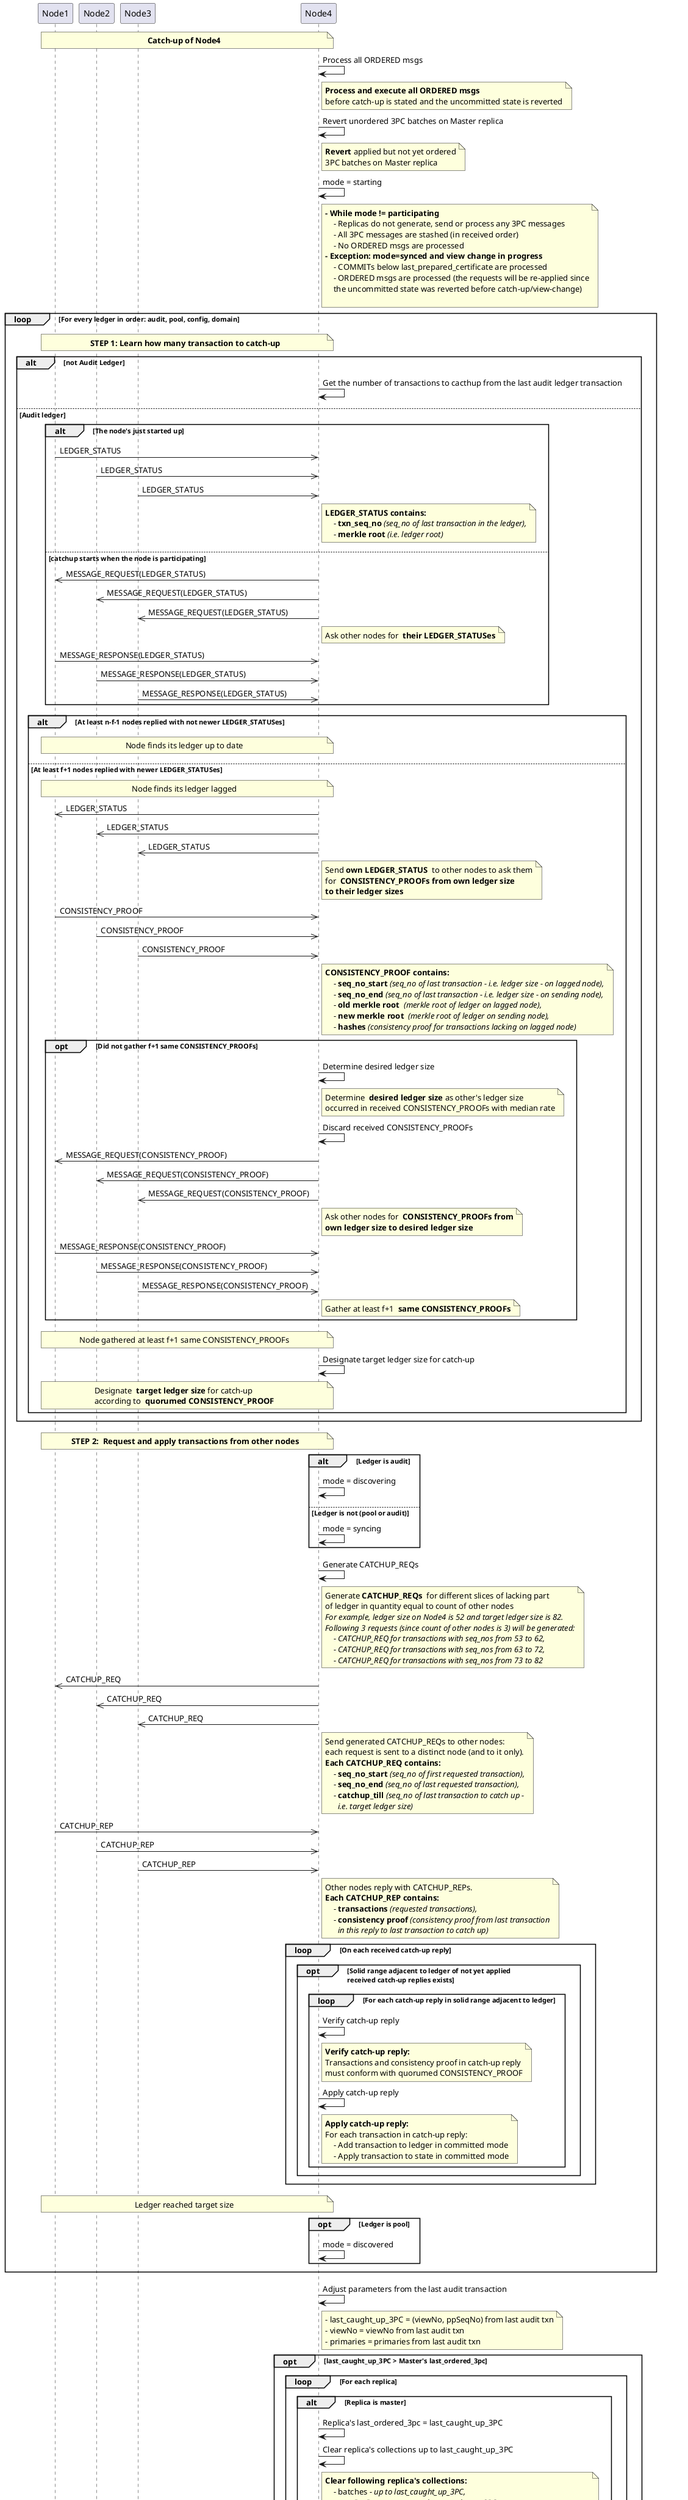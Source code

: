 @startuml
!pragma teoz true
hide footbox

participant Node1
participant Node2
participant Node3
participant Node4

note over Node1, Node4
    <b>Catch-up of Node4
end note

Node4 -> Node4: Process all ORDERED msgs
note right Node4
    <b>Process and execute all ORDERED msgs
    before catch-up is stated and the uncommitted state is reverted
end note

Node4 -> Node4: Revert unordered 3PC batches on Master replica
note right Node4
    <b>Revert</b> applied but not yet ordered
    3PC batches on Master replica
end note

Node4 -> Node4: mode = starting
note right Node4
    <b>- While mode != participating
        - Replicas do not generate, send or process any 3PC messages
        - All 3PC messages are stashed (in received order)
        - No ORDERED msgs are processed
    <b>- Exception: mode=synced and view change in progress
        - COMMITs below last_prepared_certificate are processed
        - ORDERED msgs are processed (the requests will be re-applied since
        the uncommitted state was reverted before catch-up/view-change)

end note

loop For every ledger in order: audit, pool, config, domain


note over Node1, Node4
    <b> STEP 1: Learn how many transaction to catch-up
end note

    alt not Audit Ledger
        Node4 -> Node4: Get the number of transactions to cacthup from the last audit ledger transaction
    else Audit ledger
        alt The node's just started up
            Node1 ->> Node4: LEDGER_STATUS
            Node2 ->> Node4: LEDGER_STATUS
            Node3 ->> Node4: LEDGER_STATUS
            note right Node4
                <b>LEDGER_STATUS contains:
                    - <b>txn_seq_no</b> <i>(seq_no of last transaction in the ledger),
                    - <b>merkle root</b> <i>(i.e. ledger root)
            end note

        else catchup starts when the node is participating
            Node4 ->> Node1: MESSAGE_REQUEST(LEDGER_STATUS)
            Node4 ->> Node2: MESSAGE_REQUEST(LEDGER_STATUS)
            Node4 ->> Node3: MESSAGE_REQUEST(LEDGER_STATUS)
            note right Node4
                Ask other nodes for  <b>their LEDGER_STATUSes</b>
            end note

            Node1 ->> Node4: MESSAGE_RESPONSE(LEDGER_STATUS)
            Node2 ->> Node4: MESSAGE_RESPONSE(LEDGER_STATUS)
            Node3 ->> Node4: MESSAGE_RESPONSE(LEDGER_STATUS)
         end alt

        alt At least n-f-1 nodes replied with not newer LEDGER_STATUSes

            note over Node1, Node4
                Node finds its ledger up to date
            end note


        else At least f+1 nodes replied with newer LEDGER_STATUSes

            note over Node1, Node4
                Node finds its ledger lagged
            end note

            Node4 ->> Node1: LEDGER_STATUS
            Node4 ->> Node2: LEDGER_STATUS
            Node4 ->> Node3: LEDGER_STATUS
            note right Node4
                Send <b>own LEDGER_STATUS</b>  to other nodes to ask them
                for  <b>CONSISTENCY_PROOFs from own ledger size
                <b>to their ledger sizes
            end note

            Node1 ->> Node4: CONSISTENCY_PROOF
            Node2 ->> Node4: CONSISTENCY_PROOF
            Node3 ->> Node4: CONSISTENCY_PROOF
            note right Node4
                <b>CONSISTENCY_PROOF contains:
                    - <b>seq_no_start</b> <i>(seq_no of last transaction - i.e. ledger size - on lagged node),
                    - <b>seq_no_end</b> <i>(seq_no of last transaction - i.e. ledger size - on sending node),
                    - <b>old merkle root</b>  <i>(merkle root of ledger on lagged node),
                    - <b>new merkle root</b>  <i>(merkle root of ledger on sending node),
                    - <b>hashes</b> <i>(consistency proof for transactions lacking on lagged node)
            end note

            opt Did not gather f+1 same CONSISTENCY_PROOFs

                Node4 -> Node4: Determine desired ledger size
                note right Node4
                    Determine  <b>desired ledger size</b> as other's ledger size
                    occurred in received CONSISTENCY_PROOFs with median rate
                end note

                Node4 -> Node4: Discard received CONSISTENCY_PROOFs

                Node4 ->> Node1: MESSAGE_REQUEST(CONSISTENCY_PROOF)
                Node4 ->> Node2: MESSAGE_REQUEST(CONSISTENCY_PROOF)
                Node4 ->> Node3: MESSAGE_REQUEST(CONSISTENCY_PROOF)
                note right Node4
                    Ask other nodes for  <b>CONSISTENCY_PROOFs from
                    <b>own ledger size to desired ledger size
                end note

                Node1 ->> Node4: MESSAGE_RESPONSE(CONSISTENCY_PROOF)
                Node2 ->> Node4: MESSAGE_RESPONSE(CONSISTENCY_PROOF)
                Node3 ->> Node4: MESSAGE_RESPONSE(CONSISTENCY_PROOF)
                note right Node4
                    Gather at least f+1  <b>same CONSISTENCY_PROOFs</b>
                end note

            end opt

            note over Node1, Node4
                Node gathered at least f+1 same CONSISTENCY_PROOFs
            end note

            Node4 -> Node4: Designate target ledger size for catch-up
            note over Node1, Node4
                Designate  <b>target ledger size</b> for catch-up
                according to  <b>quorumed CONSISTENCY_PROOF</b>
            end note
        end alt
    end alt


note over Node1, Node4
    <b> STEP 2:  Request and apply transactions from other nodes
end note

    alt Ledger is audit
        Node4 -> Node4: mode = discovering
    else Ledger is not (pool or audit)
        Node4 -> Node4: mode = syncing
    end alt


    Node4 -> Node4: Generate CATCHUP_REQs
    note right Node4
        Generate <b>CATCHUP_REQs</b>  for different slices of lacking part
        of ledger in quantity equal to count of other nodes
        <i>For example, ledger size on Node4 is 52 and target ledger size is 82.
        <i>Following 3 requests (since count of other nodes is 3) will be generated:
            <i>- CATCHUP_REQ for transactions with seq_nos from 53 to 62,
            <i>- CATCHUP_REQ for transactions with seq_nos from 63 to 72,
            <i>- CATCHUP_REQ for transactions with seq_nos from 73 to 82
    end note

    Node4 ->> Node1: CATCHUP_REQ
    Node4 ->> Node2: CATCHUP_REQ
    Node4 ->> Node3: CATCHUP_REQ
    note right Node4
        Send generated CATCHUP_REQs to other nodes:
        each request is sent to a distinct node (and to it only).
        <b>Each CATCHUP_REQ contains:
            - <b>seq_no_start</b> <i>(seq_no of first requested transaction),
            - <b>seq_no_end</b> <i>(seq_no of last requested transaction),
            - <b>catchup_till</b> <i>(seq_no of last transaction to catch up -
              <i>i.e. target ledger size)
    end note

    Node1 ->> Node4: CATCHUP_REP
    Node2 ->> Node4: CATCHUP_REP
    Node3 ->> Node4: CATCHUP_REP
    note right Node4
        Other nodes reply with CATCHUP_REPs.
        <b>Each CATCHUP_REP contains:
            - <b>transactions</b> <i>(requested transactions),
            - <b>consistency proof</b> <i>(consistency proof from last transaction
              <i>in this reply to last transaction to catch up)
    end note

    loop On each received catch-up reply
        opt Solid range adjacent to ledger of not yet applied\nreceived catch-up replies exists
            loop For each catch-up reply in solid range adjacent to ledger

                Node4 -> Node4: Verify catch-up reply
                note right Node4
                    <b>Verify catch-up reply:
                    Transactions and consistency proof in catch-up reply
                    must conform with quorumed CONSISTENCY_PROOF
                end note

                Node4 -> Node4: Apply catch-up reply
                note right Node4
                    <b>Apply catch-up reply:
                    For each transaction in catch-up reply:
                        - Add transaction to ledger in committed mode
                        - Apply transaction to state in committed mode
                end note

            end loop
        end opt
    end loop

    note over Node1, Node4
        Ledger reached target size
    end note

    opt Ledger is pool
        Node4 -> Node4: mode = discovered
    end opt

end loop

Node4 -> Node4: Adjust parameters from the last audit transaction
note right Node4
    - last_caught_up_3PC = (viewNo, ppSeqNo) from last audit txn
    - viewNo = viewNo from last audit txn
    - primaries = primaries from last audit txn
end note

opt last_caught_up_3PC > Master's last_ordered_3pc
    loop For each replica
        alt Replica is master

            Node4 -> Node4: Replica's last_ordered_3pc = last_caught_up_3PC

            Node4 -> Node4: Clear replica's collections up to last_caught_up_3PC
            note right Node4
                <b>Clear following replica's collections:
                    - batches <i>- up to last_caught_up_3PC,
                    - sentPrePrepares <i>- up to last_caught_up_3PC,
                    - prePrepares <i>- up to last_caught_up_3PC,
                    - prepares <i>- up to last_caught_up_3PC,
                    - commits <i>- up to last_caught_up_3PC,
                    - requestQueues <i>- requests from 3PC batches up to last_caught_up_3PC,
                    - ORDEREDs from outBox  <i>- up to last_caught_up_3PC,
                    - checkpoints  <i>- completely,
                    - stashedRecvdCheckpoints  <i>- up to last_caught_up_3PC
            end note

            Node4 -> Node4: Update replica's watermarks to\n(last_caught_up_3PC[1], last_caught_up_3PC[1] + LOG_SIZE)

        else Replica is backup

            note right Node4
                <i>If backup replica is primary then it could not miss any 3PC batches
                <i>since it is source of them and so it does not need any clearance or
                <i>updates to proceed 3PC process.
            end note

            opt Replica is non-primary

                note right Node4
                    <i>Non-primary backup replica is not informed about last_ordered_3pc
                    <i>value on up-to-date replicas in its instance. Due to this it intends
                    <i>to resume 3PC process just from currently incoming messages.
                    <i>In order to do this, it resets last_ordered_3pc, clears its collections
                    <i>and widens watermarks.
                end note

                Node4 -> Node4: Replica's last_ordered_3pc = (current view_no, 0)

                Node4 -> Node4: Clear replica's collections completely
                note right Node4
                    <b>Clear following replica's collections completely:
                        - batches,
                        - sentPrePrepares,
                        - prePrepares,
                        - prepares,
                        - commits,
                        - requestQueues,
                        - outBox,
                        - checkpoints,
                        - stashedRecvdCheckpoints
                end note

                Node4 -> Node4: Update replica's watermarks to (0, sys.maxsize)

                note right Node4
                    <i>Later replica will wait for gathering prepared certificate of
                    <i>incoming 3PC messages with any keys. When it gathers such
                    <i>certificate, it will adjust last_ordered_3pc right under
                    <i>prepared certificate key and so will join 3PC process.
                end note

            end note

        end alt
    end loop
end opt

loop For each replica
    Node4 -> Node4: Unstash all 3PC messages stashed during catchup
end loop

Node4 -> Node4: mode = synced

alt view change in progress
    loop For each replica
        Node4 -> Node4: process unstashed 3PC messages before starting next catch-up
        note right Node4
            Only COMMITS less than last prepared certificate will be processed
        end note
        Node4 -> Node4: process ORDERED msgs
        alt audit ledger is empty when processing ORDERED msg
            Node4 -> Node4: re-apply 3PC batch
            note right Node4
                re-apply 3PC batch since uncommitted state was reverted
                for this batch before catchup, but ORDERED msg was created only during catch-up
            end note
        end alt
    end loop

    Node4 -> Node4: Check if next catch-up is needed
    note right Node4
        <b>Check if next catch-up is needed</b> <i>(multiple catch-up
        <i>rounds may be needed in scope of view change)
    end note

    alt Next catchup needed
        Node4 -> Node4: Start next catchup
    else No more catchups needed
        Node4 -> Node4: mode = participating
    end alt
else no view change in progress
    Node4 -> Node4: mode = participating
end alt

@enduml
